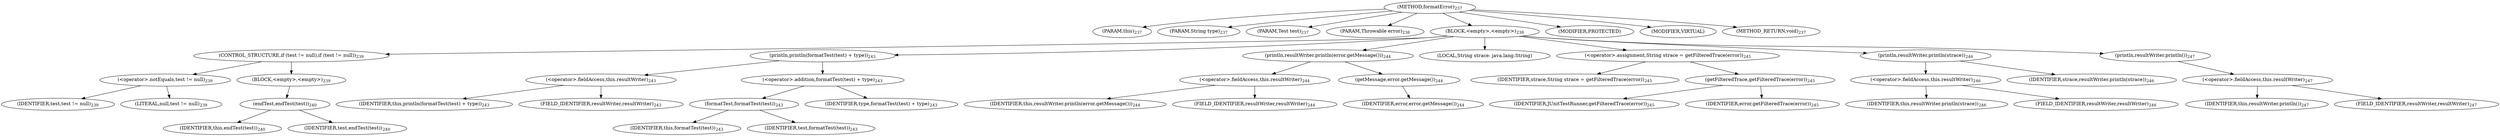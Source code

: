 digraph "formatError" {  
"432" [label = <(METHOD,formatError)<SUB>237</SUB>> ]
"16" [label = <(PARAM,this)<SUB>237</SUB>> ]
"433" [label = <(PARAM,String type)<SUB>237</SUB>> ]
"434" [label = <(PARAM,Test test)<SUB>237</SUB>> ]
"435" [label = <(PARAM,Throwable error)<SUB>238</SUB>> ]
"436" [label = <(BLOCK,&lt;empty&gt;,&lt;empty&gt;)<SUB>238</SUB>> ]
"437" [label = <(CONTROL_STRUCTURE,if (test != null),if (test != null))<SUB>239</SUB>> ]
"438" [label = <(&lt;operator&gt;.notEquals,test != null)<SUB>239</SUB>> ]
"439" [label = <(IDENTIFIER,test,test != null)<SUB>239</SUB>> ]
"440" [label = <(LITERAL,null,test != null)<SUB>239</SUB>> ]
"441" [label = <(BLOCK,&lt;empty&gt;,&lt;empty&gt;)<SUB>239</SUB>> ]
"442" [label = <(endTest,endTest(test))<SUB>240</SUB>> ]
"15" [label = <(IDENTIFIER,this,endTest(test))<SUB>240</SUB>> ]
"443" [label = <(IDENTIFIER,test,endTest(test))<SUB>240</SUB>> ]
"444" [label = <(println,println(formatTest(test) + type))<SUB>243</SUB>> ]
"445" [label = <(&lt;operator&gt;.fieldAccess,this.resultWriter)<SUB>243</SUB>> ]
"446" [label = <(IDENTIFIER,this,println(formatTest(test) + type))<SUB>243</SUB>> ]
"447" [label = <(FIELD_IDENTIFIER,resultWriter,resultWriter)<SUB>243</SUB>> ]
"448" [label = <(&lt;operator&gt;.addition,formatTest(test) + type)<SUB>243</SUB>> ]
"449" [label = <(formatTest,formatTest(test))<SUB>243</SUB>> ]
"17" [label = <(IDENTIFIER,this,formatTest(test))<SUB>243</SUB>> ]
"450" [label = <(IDENTIFIER,test,formatTest(test))<SUB>243</SUB>> ]
"451" [label = <(IDENTIFIER,type,formatTest(test) + type)<SUB>243</SUB>> ]
"452" [label = <(println,resultWriter.println(error.getMessage()))<SUB>244</SUB>> ]
"453" [label = <(&lt;operator&gt;.fieldAccess,this.resultWriter)<SUB>244</SUB>> ]
"454" [label = <(IDENTIFIER,this,resultWriter.println(error.getMessage()))<SUB>244</SUB>> ]
"455" [label = <(FIELD_IDENTIFIER,resultWriter,resultWriter)<SUB>244</SUB>> ]
"456" [label = <(getMessage,error.getMessage())<SUB>244</SUB>> ]
"457" [label = <(IDENTIFIER,error,error.getMessage())<SUB>244</SUB>> ]
"458" [label = <(LOCAL,String strace: java.lang.String)> ]
"459" [label = <(&lt;operator&gt;.assignment,String strace = getFilteredTrace(error))<SUB>245</SUB>> ]
"460" [label = <(IDENTIFIER,strace,String strace = getFilteredTrace(error))<SUB>245</SUB>> ]
"461" [label = <(getFilteredTrace,getFilteredTrace(error))<SUB>245</SUB>> ]
"462" [label = <(IDENTIFIER,JUnitTestRunner,getFilteredTrace(error))<SUB>245</SUB>> ]
"463" [label = <(IDENTIFIER,error,getFilteredTrace(error))<SUB>245</SUB>> ]
"464" [label = <(println,resultWriter.println(strace))<SUB>246</SUB>> ]
"465" [label = <(&lt;operator&gt;.fieldAccess,this.resultWriter)<SUB>246</SUB>> ]
"466" [label = <(IDENTIFIER,this,resultWriter.println(strace))<SUB>246</SUB>> ]
"467" [label = <(FIELD_IDENTIFIER,resultWriter,resultWriter)<SUB>246</SUB>> ]
"468" [label = <(IDENTIFIER,strace,resultWriter.println(strace))<SUB>246</SUB>> ]
"469" [label = <(println,resultWriter.println())<SUB>247</SUB>> ]
"470" [label = <(&lt;operator&gt;.fieldAccess,this.resultWriter)<SUB>247</SUB>> ]
"471" [label = <(IDENTIFIER,this,resultWriter.println())<SUB>247</SUB>> ]
"472" [label = <(FIELD_IDENTIFIER,resultWriter,resultWriter)<SUB>247</SUB>> ]
"473" [label = <(MODIFIER,PROTECTED)> ]
"474" [label = <(MODIFIER,VIRTUAL)> ]
"475" [label = <(METHOD_RETURN,void)<SUB>237</SUB>> ]
  "432" -> "16" 
  "432" -> "433" 
  "432" -> "434" 
  "432" -> "435" 
  "432" -> "436" 
  "432" -> "473" 
  "432" -> "474" 
  "432" -> "475" 
  "436" -> "437" 
  "436" -> "444" 
  "436" -> "452" 
  "436" -> "458" 
  "436" -> "459" 
  "436" -> "464" 
  "436" -> "469" 
  "437" -> "438" 
  "437" -> "441" 
  "438" -> "439" 
  "438" -> "440" 
  "441" -> "442" 
  "442" -> "15" 
  "442" -> "443" 
  "444" -> "445" 
  "444" -> "448" 
  "445" -> "446" 
  "445" -> "447" 
  "448" -> "449" 
  "448" -> "451" 
  "449" -> "17" 
  "449" -> "450" 
  "452" -> "453" 
  "452" -> "456" 
  "453" -> "454" 
  "453" -> "455" 
  "456" -> "457" 
  "459" -> "460" 
  "459" -> "461" 
  "461" -> "462" 
  "461" -> "463" 
  "464" -> "465" 
  "464" -> "468" 
  "465" -> "466" 
  "465" -> "467" 
  "469" -> "470" 
  "470" -> "471" 
  "470" -> "472" 
}

